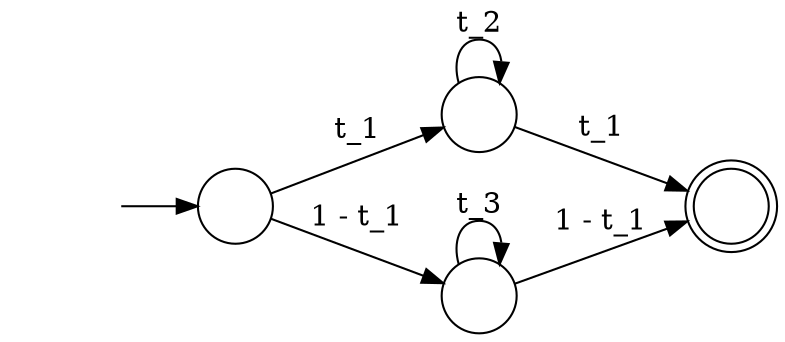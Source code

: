 digraph Automaton {
  rankdir = LR;
  0 [shape=circle,label=""];
  0 -> 1 [label="t_1"]
  0 -> 2 [label="1 - t_1"]
  1 [shape=circle,label=""];
  1 -> 1 [label="t_2"]
  1 -> 3 [label="t_1"]
  2 [shape=circle,label=""];
  initial [shape=plaintext,label=""];
  initial -> 0
  2 -> 3 [label="1 - t_1"]
  2 -> 2 [label="t_3"]
  3 [shape=doublecircle,label=""];
}
